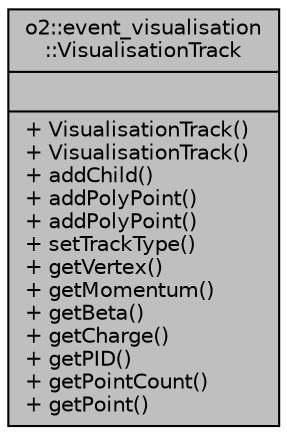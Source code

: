 digraph "o2::event_visualisation::VisualisationTrack"
{
 // INTERACTIVE_SVG=YES
  bgcolor="transparent";
  edge [fontname="Helvetica",fontsize="10",labelfontname="Helvetica",labelfontsize="10"];
  node [fontname="Helvetica",fontsize="10",shape=record];
  Node1 [label="{o2::event_visualisation\l::VisualisationTrack\n||+ VisualisationTrack()\l+ VisualisationTrack()\l+ addChild()\l+ addPolyPoint()\l+ addPolyPoint()\l+ setTrackType()\l+ getVertex()\l+ getMomentum()\l+ getBeta()\l+ getCharge()\l+ getPID()\l+ getPointCount()\l+ getPoint()\l}",height=0.2,width=0.4,color="black", fillcolor="grey75", style="filled", fontcolor="black"];
}
